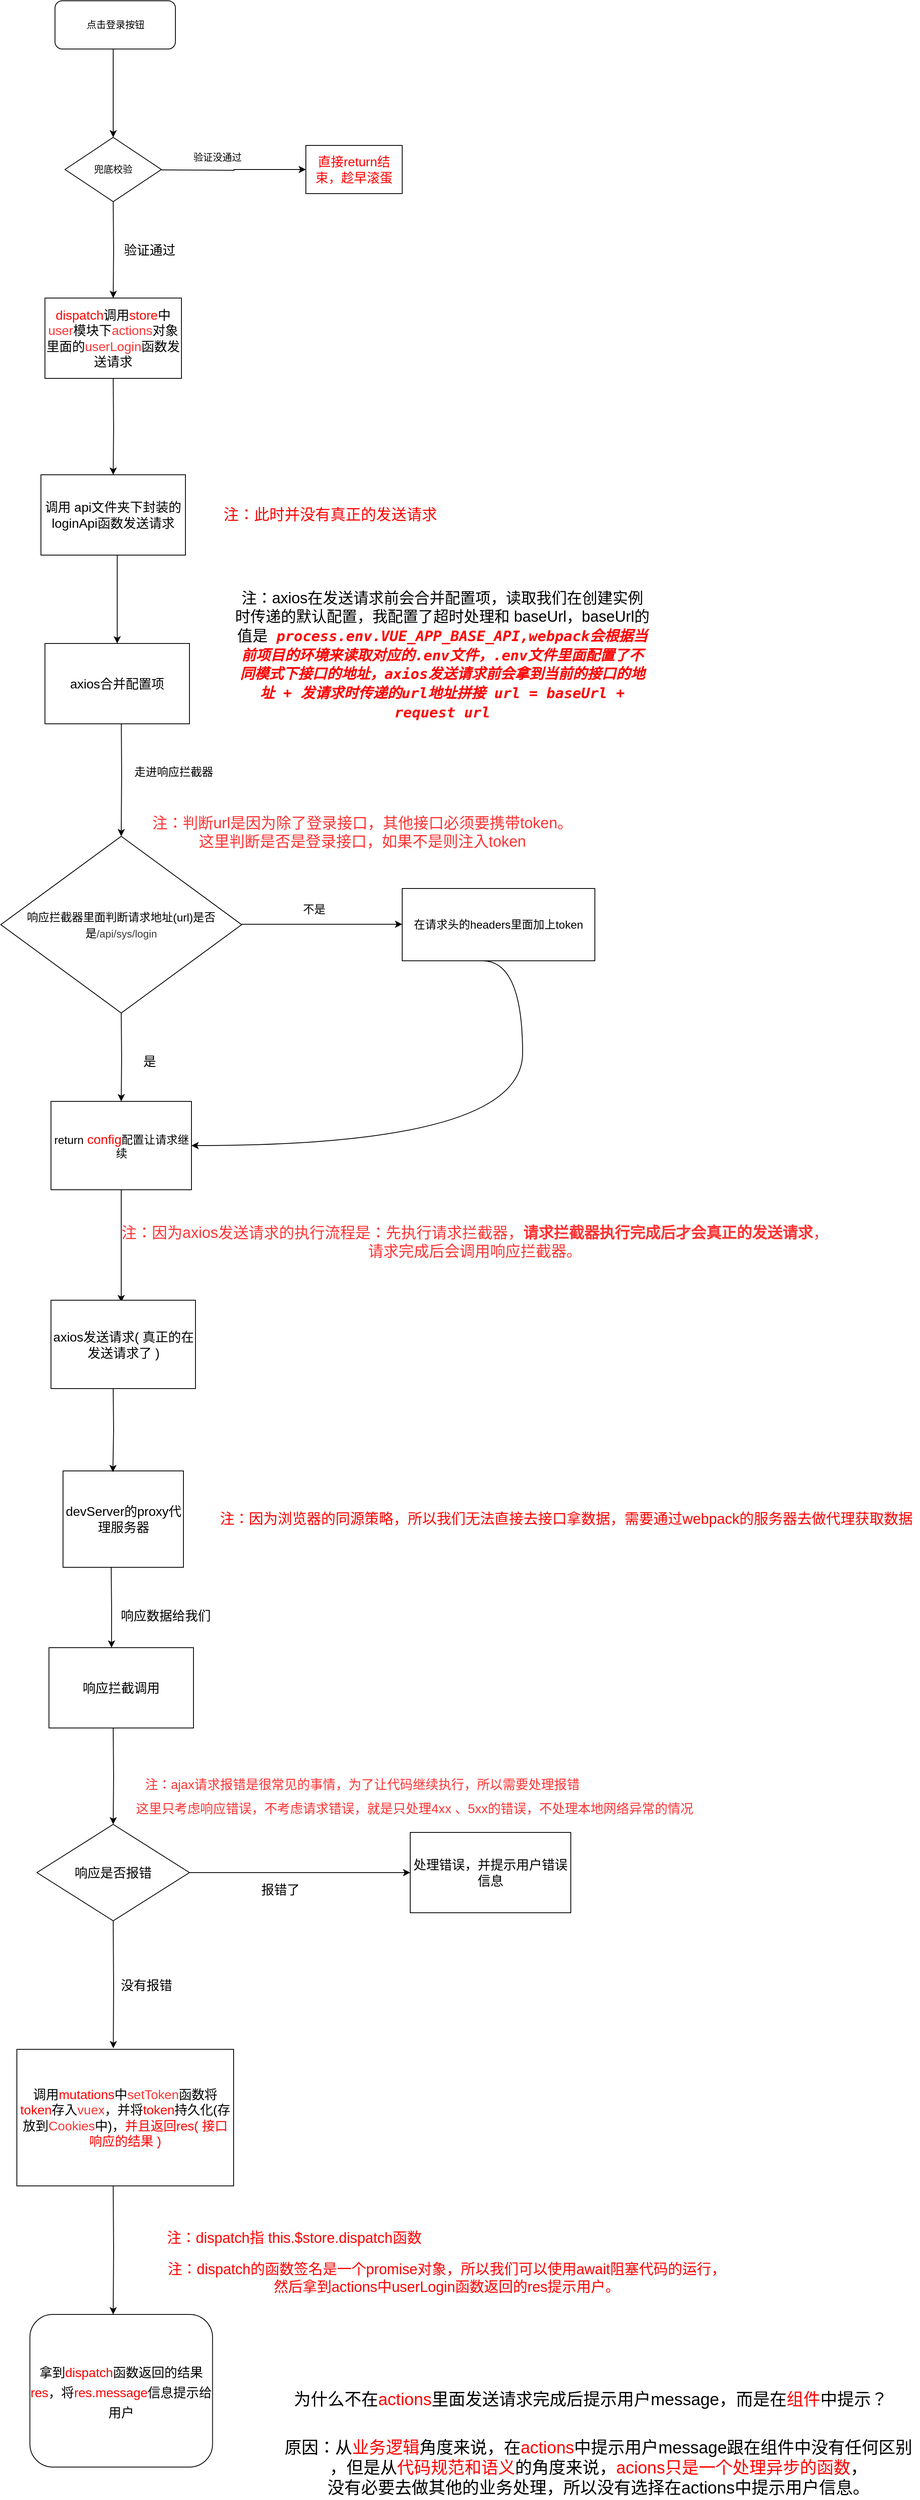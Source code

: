<mxfile version="15.4.0" type="device"><diagram id="m24Q321b3ZzF8gC-titK" name="第 1 页"><mxGraphModel dx="1550" dy="957" grid="1" gridSize="10" guides="1" tooltips="1" connect="1" arrows="1" fold="1" page="0" pageScale="1" pageWidth="3300" pageHeight="4681" math="0" shadow="0"><root><mxCell id="0"/><mxCell id="1" parent="0"/><mxCell id="beXw-niNFEMka8Km-YyX-2" value="点击登录按钮" style="rounded=1;whiteSpace=wrap;html=1;" parent="1" vertex="1"><mxGeometry x="107.5" y="180" width="150" height="60" as="geometry"/></mxCell><mxCell id="beXw-niNFEMka8Km-YyX-4" value="" style="endArrow=classic;html=1;rounded=0;edgeStyle=orthogonalEdgeStyle;entryX=0.5;entryY=0;entryDx=0;entryDy=0;" parent="1" edge="1"><mxGeometry relative="1" as="geometry"><mxPoint x="180" y="240" as="sourcePoint"/><mxPoint x="180" y="350" as="targetPoint"/></mxGeometry></mxCell><mxCell id="beXw-niNFEMka8Km-YyX-7" value="兜底校验" style="rhombus;whiteSpace=wrap;html=1;" parent="1" vertex="1"><mxGeometry x="120" y="350" width="120" height="80" as="geometry"/></mxCell><mxCell id="beXw-niNFEMka8Km-YyX-12" value="直接return结束，趁早滚蛋" style="rounded=0;whiteSpace=wrap;html=1;fontColor=#FF0000;fontSize=16;" parent="1" vertex="1"><mxGeometry x="420" y="360" width="120" height="60" as="geometry"/></mxCell><mxCell id="beXw-niNFEMka8Km-YyX-13" value="" style="endArrow=classic;html=1;rounded=0;edgeStyle=orthogonalEdgeStyle;entryX=0;entryY=0.5;entryDx=0;entryDy=0;" parent="1" target="beXw-niNFEMka8Km-YyX-12" edge="1"><mxGeometry relative="1" as="geometry"><mxPoint x="240" y="390.5" as="sourcePoint"/><mxPoint x="400" y="390.5" as="targetPoint"/></mxGeometry></mxCell><mxCell id="beXw-niNFEMka8Km-YyX-16" value="验证没通过" style="text;html=1;strokeColor=none;fillColor=none;align=center;verticalAlign=middle;whiteSpace=wrap;rounded=0;" parent="1" vertex="1"><mxGeometry x="270" y="360" width="80" height="30" as="geometry"/></mxCell><mxCell id="beXw-niNFEMka8Km-YyX-17" value="&lt;font color=&quot;#ff0000&quot;&gt;dispatch&lt;/font&gt;调用&lt;font color=&quot;#ff0000&quot;&gt;store&lt;/font&gt;中&lt;font color=&quot;#ff3333&quot;&gt;user&lt;/font&gt;模块下&lt;font color=&quot;#ff3333&quot;&gt;actions&lt;/font&gt;对象里面的&lt;font color=&quot;#ff3333&quot;&gt;userLogin&lt;/font&gt;函数发送请求" style="rounded=0;whiteSpace=wrap;html=1;fontSize=16;fontColor=#000000;" parent="1" vertex="1"><mxGeometry x="95" y="550" width="170" height="100" as="geometry"/></mxCell><mxCell id="beXw-niNFEMka8Km-YyX-18" value="" style="endArrow=classic;html=1;rounded=0;fontSize=16;fontColor=#FF0000;edgeStyle=orthogonalEdgeStyle;entryX=0.5;entryY=0;entryDx=0;entryDy=0;" parent="1" target="beXw-niNFEMka8Km-YyX-17" edge="1"><mxGeometry relative="1" as="geometry"><mxPoint x="180" y="430" as="sourcePoint"/><mxPoint x="340" y="430" as="targetPoint"/></mxGeometry></mxCell><mxCell id="beXw-niNFEMka8Km-YyX-21" value="验证通过" style="text;html=1;align=center;verticalAlign=middle;resizable=0;points=[];autosize=1;strokeColor=none;fillColor=none;fontSize=16;fontColor=#000000;" parent="1" vertex="1"><mxGeometry x="185" y="480" width="80" height="20" as="geometry"/></mxCell><mxCell id="beXw-niNFEMka8Km-YyX-35" value="调用 api文件夹下封装的loginApi函数发送请求" style="rounded=0;whiteSpace=wrap;html=1;fontSize=16;fontColor=#000000;" parent="1" vertex="1"><mxGeometry x="90" y="770" width="180" height="100" as="geometry"/></mxCell><mxCell id="beXw-niNFEMka8Km-YyX-36" value="return&lt;font style=&quot;font-size: 16px&quot;&gt; &lt;font color=&quot;#ff0000&quot; style=&quot;font-size: 16px&quot;&gt;config&lt;/font&gt;&lt;/font&gt;配置让请求继续" style="rounded=0;whiteSpace=wrap;html=1;fontSize=14;fontColor=#000000;" parent="1" vertex="1"><mxGeometry x="102.5" y="1550" width="175" height="110" as="geometry"/></mxCell><mxCell id="beXw-niNFEMka8Km-YyX-39" value="&lt;span style=&quot;font-size: 14px&quot;&gt;响应拦截器里面判断请求地址(url)是否是&lt;/span&gt;&lt;span style=&quot;color: rgb(57 , 56 , 56) ; font-size: 13px&quot;&gt;/api/sys/login&lt;/span&gt;" style="rhombus;whiteSpace=wrap;html=1;fontSize=16;fontColor=#000000;" parent="1" vertex="1"><mxGeometry x="40" y="1220" width="300" height="220" as="geometry"/></mxCell><mxCell id="beXw-niNFEMka8Km-YyX-45" value="走进响应拦截器" style="text;html=1;align=center;verticalAlign=middle;resizable=0;points=[];autosize=1;strokeColor=none;fillColor=none;fontSize=14;fontColor=#000000;" parent="1" vertex="1"><mxGeometry x="200" y="1130" width="110" height="20" as="geometry"/></mxCell><mxCell id="beXw-niNFEMka8Km-YyX-47" value="" style="endArrow=classic;html=1;rounded=0;fontSize=14;fontColor=#000000;edgeStyle=orthogonalEdgeStyle;entryX=0.5;entryY=0;entryDx=0;entryDy=0;" parent="1" target="beXw-niNFEMka8Km-YyX-39" edge="1"><mxGeometry relative="1" as="geometry"><mxPoint x="190" y="1060" as="sourcePoint"/><mxPoint x="290" y="1060" as="targetPoint"/></mxGeometry></mxCell><mxCell id="beXw-niNFEMka8Km-YyX-49" value="在请求头的headers里面加上token" style="rounded=0;whiteSpace=wrap;html=1;fontSize=14;fontColor=#000000;" parent="1" vertex="1"><mxGeometry x="540" y="1285" width="240" height="90" as="geometry"/></mxCell><mxCell id="beXw-niNFEMka8Km-YyX-52" value="" style="endArrow=classic;html=1;rounded=0;fontSize=16;fontColor=#000000;edgeStyle=orthogonalEdgeStyle;" parent="1" target="beXw-niNFEMka8Km-YyX-49" edge="1"><mxGeometry relative="1" as="geometry"><mxPoint x="340" y="1329.5" as="sourcePoint"/><mxPoint x="440" y="1329.5" as="targetPoint"/></mxGeometry></mxCell><mxCell id="beXw-niNFEMka8Km-YyX-53" value="不是" style="edgeLabel;resizable=0;html=1;align=center;verticalAlign=middle;fontSize=14;fontColor=#000000;" parent="beXw-niNFEMka8Km-YyX-52" connectable="0" vertex="1"><mxGeometry relative="1" as="geometry"><mxPoint x="-10" y="-19" as="offset"/></mxGeometry></mxCell><mxCell id="beXw-niNFEMka8Km-YyX-54" value="" style="endArrow=classic;html=1;rounded=0;fontSize=16;fontColor=#000000;edgeStyle=orthogonalEdgeStyle;entryX=0.5;entryY=0;entryDx=0;entryDy=0;" parent="1" target="beXw-niNFEMka8Km-YyX-36" edge="1"><mxGeometry relative="1" as="geometry"><mxPoint x="190" y="1440" as="sourcePoint"/><mxPoint x="290" y="1440" as="targetPoint"/></mxGeometry></mxCell><mxCell id="beXw-niNFEMka8Km-YyX-56" value="是" style="text;html=1;align=center;verticalAlign=middle;resizable=0;points=[];autosize=1;strokeColor=none;fillColor=none;fontSize=16;fontColor=#000000;" parent="1" vertex="1"><mxGeometry x="210" y="1490" width="30" height="20" as="geometry"/></mxCell><mxCell id="beXw-niNFEMka8Km-YyX-59" value="" style="endArrow=classic;html=1;rounded=0;fontSize=16;fontColor=#000000;edgeStyle=orthogonalEdgeStyle;" parent="1" edge="1"><mxGeometry relative="1" as="geometry"><mxPoint x="190" y="1660" as="sourcePoint"/><mxPoint x="190" y="1800" as="targetPoint"/></mxGeometry></mxCell><mxCell id="beXw-niNFEMka8Km-YyX-63" value="" style="endArrow=classic;html=1;rounded=0;fontSize=16;fontColor=#000000;edgeStyle=orthogonalEdgeStyle;entryX=0.5;entryY=0;entryDx=0;entryDy=0;" parent="1" target="beXw-niNFEMka8Km-YyX-35" edge="1"><mxGeometry relative="1" as="geometry"><mxPoint x="180" y="650" as="sourcePoint"/><mxPoint x="280" y="650" as="targetPoint"/></mxGeometry></mxCell><mxCell id="beXw-niNFEMka8Km-YyX-65" value="注：因为axios发送请求的执行流程是：先执行请求拦截器，&lt;b&gt;请求拦截器执行完成后才会&lt;/b&gt;&lt;font style=&quot;font-size: 19px&quot;&gt;&lt;b&gt;真正的发送请求&lt;/b&gt;，&lt;br&gt;请求完成后会调用响应拦截器。&lt;br&gt;&lt;/font&gt;" style="text;html=1;align=center;verticalAlign=middle;resizable=0;points=[];autosize=1;strokeColor=none;fillColor=none;fontSize=19;fontColor=#FF3333;" parent="1" vertex="1"><mxGeometry x="180" y="1700" width="900" height="50" as="geometry"/></mxCell><mxCell id="beXw-niNFEMka8Km-YyX-67" value="注：判断url是因为除了登录接口，其他接口必须要携带token。&lt;br&gt;这里判断是否是登录接口，如果不是则注入token" style="text;html=1;align=center;verticalAlign=middle;resizable=0;points=[];autosize=1;strokeColor=none;fillColor=none;fontSize=19;fontColor=#FF3333;" parent="1" vertex="1"><mxGeometry x="220" y="1190" width="540" height="50" as="geometry"/></mxCell><mxCell id="beXw-niNFEMka8Km-YyX-73" value="注：ajax请求报错是很常见的事情，为了让代码继续执行，所以需要处理报错" style="text;html=1;align=center;verticalAlign=middle;resizable=0;points=[];autosize=1;strokeColor=none;fillColor=none;fontSize=16;fontColor=#FF3333;" parent="1" vertex="1"><mxGeometry x="210" y="2390" width="560" height="20" as="geometry"/></mxCell><mxCell id="beXw-niNFEMka8Km-YyX-77" value="axios发送请求( 真正的在发送请求了 )" style="rounded=0;whiteSpace=wrap;html=1;fontSize=16;fontColor=#000000;" parent="1" vertex="1"><mxGeometry x="102.5" y="1797.5" width="180" height="110" as="geometry"/></mxCell><mxCell id="beXw-niNFEMka8Km-YyX-79" value="响应拦截调用" style="rounded=0;whiteSpace=wrap;html=1;fontSize=16;fontColor=#000000;" parent="1" vertex="1"><mxGeometry x="100" y="2230" width="180" height="100" as="geometry"/></mxCell><mxCell id="beXw-niNFEMka8Km-YyX-84" value="响应是否报错" style="rhombus;whiteSpace=wrap;html=1;fontSize=16;fontColor=#000000;" parent="1" vertex="1"><mxGeometry x="85" y="2450" width="190" height="120" as="geometry"/></mxCell><mxCell id="beXw-niNFEMka8Km-YyX-87" value="" style="endArrow=classic;html=1;rounded=0;fontSize=16;fontColor=#000000;edgeStyle=orthogonalEdgeStyle;entryX=0.5;entryY=0;entryDx=0;entryDy=0;" parent="1" target="beXw-niNFEMka8Km-YyX-84" edge="1"><mxGeometry relative="1" as="geometry"><mxPoint x="180" y="2330" as="sourcePoint"/><mxPoint x="200" y="2390" as="targetPoint"/></mxGeometry></mxCell><mxCell id="beXw-niNFEMka8Km-YyX-89" value="这里只考虑响应错误，不考虑请求错误，就是只处理4xx 、5xx的错误，不处理本地网络异常的情况" style="text;html=1;align=center;verticalAlign=middle;resizable=0;points=[];autosize=1;strokeColor=none;fillColor=none;fontSize=16;fontColor=#FF3333;" parent="1" vertex="1"><mxGeometry x="200" y="2420" width="710" height="20" as="geometry"/></mxCell><mxCell id="beXw-niNFEMka8Km-YyX-90" value="" style="endArrow=classic;html=1;rounded=0;fontSize=16;fontColor=#000000;edgeStyle=orthogonalEdgeStyle;entryX=0;entryY=0.5;entryDx=0;entryDy=0;exitX=1;exitY=0.5;exitDx=0;exitDy=0;" parent="1" source="beXw-niNFEMka8Km-YyX-84" target="beXw-niNFEMka8Km-YyX-92" edge="1"><mxGeometry relative="1" as="geometry"><mxPoint x="280" y="2510" as="sourcePoint"/><mxPoint x="380" y="2509.5" as="targetPoint"/><Array as="points"/></mxGeometry></mxCell><mxCell id="beXw-niNFEMka8Km-YyX-91" value="报错了" style="edgeLabel;resizable=0;html=1;align=center;verticalAlign=middle;fontSize=16;fontColor=default;" parent="beXw-niNFEMka8Km-YyX-90" connectable="0" vertex="1"><mxGeometry relative="1" as="geometry"><mxPoint x="-25" y="21" as="offset"/></mxGeometry></mxCell><mxCell id="beXw-niNFEMka8Km-YyX-92" value="处理错误，并提示用户错误信息" style="rounded=0;whiteSpace=wrap;html=1;fontSize=16;fontColor=#000000;" parent="1" vertex="1"><mxGeometry x="550" y="2460" width="200" height="100" as="geometry"/></mxCell><mxCell id="beXw-niNFEMka8Km-YyX-93" value="调用&lt;font color=&quot;#ff0000&quot;&gt;mutations&lt;/font&gt;中&lt;font color=&quot;#ff3333&quot;&gt;setToken&lt;/font&gt;函数将&lt;font color=&quot;#ff0000&quot;&gt;token&lt;/font&gt;存入&lt;font color=&quot;#ff3333&quot;&gt;vuex&lt;/font&gt;，并将&lt;font color=&quot;#ff0000&quot;&gt;token&lt;/font&gt;持久化(存放到&lt;font color=&quot;#ff3333&quot;&gt;Cookies&lt;/font&gt;中)，&lt;font color=&quot;#ff0000&quot;&gt;并且返回res( 接口响应的结果 )&lt;/font&gt;" style="rounded=0;whiteSpace=wrap;html=1;fontSize=16;fontColor=default;" parent="1" vertex="1"><mxGeometry x="60" y="2730" width="270" height="170" as="geometry"/></mxCell><mxCell id="beXw-niNFEMka8Km-YyX-100" value="" style="endArrow=classic;html=1;rounded=0;fontSize=16;fontColor=default;edgeStyle=orthogonalEdgeStyle;entryX=0.445;entryY=-0.008;entryDx=0;entryDy=0;entryPerimeter=0;" parent="1" target="beXw-niNFEMka8Km-YyX-93" edge="1"><mxGeometry relative="1" as="geometry"><mxPoint x="180" y="2570" as="sourcePoint"/><mxPoint x="190" y="2640" as="targetPoint"/></mxGeometry></mxCell><mxCell id="beXw-niNFEMka8Km-YyX-101" value="没有报错" style="edgeLabel;resizable=0;html=1;align=center;verticalAlign=middle;fontSize=16;fontColor=default;" parent="beXw-niNFEMka8Km-YyX-100" connectable="0" vertex="1"><mxGeometry relative="1" as="geometry"><mxPoint x="40" as="offset"/></mxGeometry></mxCell><mxCell id="beXw-niNFEMka8Km-YyX-106" value="注：dispatch指 this.$store.dispatch函数" style="text;html=1;align=center;verticalAlign=middle;resizable=0;points=[];autosize=1;strokeColor=none;fillColor=none;fontSize=18;fontColor=#FF0000;" parent="1" vertex="1"><mxGeometry x="240" y="2950" width="330" height="30" as="geometry"/></mxCell><mxCell id="beXw-niNFEMka8Km-YyX-107" value="注：dispatch的函数签名是一个promise对象，所以我们可以使用await阻塞代码的运行，&lt;br&gt;然后拿到actions中userLogin函数返回的res提示用户。" style="text;html=1;align=center;verticalAlign=middle;resizable=0;points=[];autosize=1;strokeColor=none;fillColor=none;fontSize=18;fontColor=#FF0000;" parent="1" vertex="1"><mxGeometry x="240" y="2990" width="710" height="50" as="geometry"/></mxCell><mxCell id="beXw-niNFEMka8Km-YyX-112" value="为什么不在&lt;font color=&quot;#ff0000&quot;&gt;actions&lt;/font&gt;里面发送请求完成后提示用户message，而是在&lt;font color=&quot;#ff0000&quot;&gt;组件&lt;/font&gt;中提示？" style="text;html=1;strokeColor=none;fillColor=none;align=center;verticalAlign=middle;whiteSpace=wrap;rounded=0;fontSize=21;fontColor=#000000;" parent="1" vertex="1"><mxGeometry x="400" y="3150" width="750" height="30" as="geometry"/></mxCell><mxCell id="beXw-niNFEMka8Km-YyX-113" value="原因：从&lt;font color=&quot;#ff0000&quot;&gt;业务逻辑&lt;/font&gt;角度来说，在&lt;font color=&quot;#ff0000&quot;&gt;actions&lt;/font&gt;中提示用户message跟在组件中没有任何区别&lt;br&gt;，但是从&lt;font color=&quot;#ff0000&quot;&gt;代码规范和语义&lt;/font&gt;的角度来说，&lt;font color=&quot;#ff0000&quot;&gt;acions只是一个处理异步的函数&lt;/font&gt;，&lt;br&gt;没有必要去做其他的业务处理，所以没有选择在actions中提示用户信息。" style="text;html=1;align=center;verticalAlign=middle;resizable=0;points=[];autosize=1;strokeColor=none;fillColor=none;fontSize=21;fontColor=#000000;" parent="1" vertex="1"><mxGeometry x="383.75" y="3210" width="800" height="80" as="geometry"/></mxCell><mxCell id="beXw-niNFEMka8Km-YyX-114" value="&lt;span style=&quot;font-size: 16px&quot;&gt;拿到&lt;/span&gt;&lt;font color=&quot;#ff0000&quot; style=&quot;font-size: 16px&quot;&gt;dispatch&lt;/font&gt;&lt;span style=&quot;font-size: 16px&quot;&gt;函数返回的结果&lt;/span&gt;&lt;font color=&quot;#ff0000&quot; style=&quot;font-size: 16px&quot;&gt;res&lt;/font&gt;&lt;span style=&quot;font-size: 16px&quot;&gt;，将&lt;/span&gt;&lt;font color=&quot;#ff0000&quot; style=&quot;font-size: 16px&quot;&gt;res.message&lt;/font&gt;&lt;span style=&quot;font-size: 16px&quot;&gt;信息提示给用户&lt;/span&gt;" style="rounded=1;whiteSpace=wrap;html=1;fontSize=21;fontColor=#000000;" parent="1" vertex="1"><mxGeometry x="76.25" y="3060" width="227.5" height="190" as="geometry"/></mxCell><mxCell id="beXw-niNFEMka8Km-YyX-118" value="" style="endArrow=classic;html=1;rounded=0;fontSize=21;fontColor=#000000;edgeStyle=orthogonalEdgeStyle;entryX=0.456;entryY=0;entryDx=0;entryDy=0;entryPerimeter=0;" parent="1" target="beXw-niNFEMka8Km-YyX-114" edge="1"><mxGeometry relative="1" as="geometry"><mxPoint x="180" y="2900" as="sourcePoint"/><mxPoint x="340" y="2900" as="targetPoint"/></mxGeometry></mxCell><mxCell id="5E_UL1lIV09IN3a841sW-1" value="axios合并配置项" style="rounded=0;whiteSpace=wrap;html=1;fontSize=16;fontColor=#000000;" parent="1" vertex="1"><mxGeometry x="95" y="980" width="180" height="100" as="geometry"/></mxCell><mxCell id="5E_UL1lIV09IN3a841sW-2" value="&lt;font color=&quot;#ff0000&quot; style=&quot;font-size: 19px;&quot;&gt;注：此时并没有真正的发送请求&lt;/font&gt;" style="text;html=1;align=center;verticalAlign=middle;resizable=0;points=[];autosize=1;strokeColor=none;fillColor=none;fontSize=19;" parent="1" vertex="1"><mxGeometry x="310" y="805" width="280" height="30" as="geometry"/></mxCell><mxCell id="5E_UL1lIV09IN3a841sW-3" value="" style="endArrow=classic;html=1;rounded=0;fontSize=19;edgeStyle=orthogonalEdgeStyle;" parent="1" target="5E_UL1lIV09IN3a841sW-1" edge="1"><mxGeometry relative="1" as="geometry"><mxPoint x="172" y="870" as="sourcePoint"/><mxPoint x="182.48" y="962" as="targetPoint"/><Array as="points"><mxPoint x="185" y="870"/></Array></mxGeometry></mxCell><mxCell id="5E_UL1lIV09IN3a841sW-5" value="注：axios在发送请求前会合并配置项，读取我们在创建实例时传递的默认配置，我配置了超时处理和 baseUrl，baseUrl的值是&lt;font face=&quot;JetBrains Mono, monospace&quot;&gt;&lt;span style=&quot;font-size: 18px&quot;&gt;&lt;b&gt;&lt;i&gt;&lt;font color=&quot;#9876aa&quot;&gt;&amp;nbsp;&lt;/font&gt;&lt;font color=&quot;#ff0000&quot;&gt;process.env.VUE_APP_BASE_API,webpack会根据当前项目的环境来读取对应的.env文件，.env文件里面配置了不同模式下接口的地址，axios发送请求前会拿到当前的接口的地址 + 发请求时传递的url地址拼接 url = baseUrl + request url&lt;/font&gt;&lt;/i&gt;&lt;/b&gt;&lt;/span&gt;&lt;/font&gt;" style="text;html=1;strokeColor=none;fillColor=none;align=center;verticalAlign=middle;whiteSpace=wrap;rounded=0;fontSize=19;" parent="1" vertex="1"><mxGeometry x="330" y="980" width="520" height="30" as="geometry"/></mxCell><mxCell id="5E_UL1lIV09IN3a841sW-6" value="devServer的proxy代理服务器" style="rounded=0;whiteSpace=wrap;html=1;fontSize=16;" parent="1" vertex="1"><mxGeometry x="117.5" y="2010" width="150" height="120" as="geometry"/></mxCell><mxCell id="5E_UL1lIV09IN3a841sW-7" value="" style="endArrow=classic;html=1;rounded=0;fontSize=16;edgeStyle=orthogonalEdgeStyle;entryX=0.414;entryY=0.013;entryDx=0;entryDy=0;entryPerimeter=0;" parent="1" target="5E_UL1lIV09IN3a841sW-6" edge="1"><mxGeometry relative="1" as="geometry"><mxPoint x="180" y="1907.5" as="sourcePoint"/><mxPoint x="280" y="1907.5" as="targetPoint"/></mxGeometry></mxCell><mxCell id="5E_UL1lIV09IN3a841sW-9" value="" style="endArrow=classic;html=1;rounded=0;fontSize=16;edgeStyle=orthogonalEdgeStyle;entryX=0.433;entryY=0;entryDx=0;entryDy=0;entryPerimeter=0;" parent="1" target="beXw-niNFEMka8Km-YyX-79" edge="1"><mxGeometry relative="1" as="geometry"><mxPoint x="177.5" y="2130" as="sourcePoint"/><mxPoint x="277.5" y="2130" as="targetPoint"/></mxGeometry></mxCell><mxCell id="5E_UL1lIV09IN3a841sW-11" value="响应数据给我们" style="text;html=1;align=center;verticalAlign=middle;resizable=0;points=[];autosize=1;strokeColor=none;fillColor=none;fontSize=16;" parent="1" vertex="1"><mxGeometry x="180" y="2180" width="130" height="20" as="geometry"/></mxCell><mxCell id="5E_UL1lIV09IN3a841sW-12" value="注：因为浏览器的同源策略，所以我们无法直接去接口拿数据，需要通过webpack的服务器去做代理获取数据" style="text;html=1;align=center;verticalAlign=middle;resizable=0;points=[];autosize=1;strokeColor=none;fillColor=none;fontSize=18;fontColor=#FF0000;" parent="1" vertex="1"><mxGeometry x="303.75" y="2055" width="880" height="30" as="geometry"/></mxCell><mxCell id="pPNmjjvt-UHTKFaTjxrh-3" value="" style="curved=1;endArrow=classic;html=1;rounded=0;edgeStyle=orthogonalEdgeStyle;entryX=1;entryY=0.5;entryDx=0;entryDy=0;" edge="1" parent="1" target="beXw-niNFEMka8Km-YyX-36"><mxGeometry width="50" height="50" relative="1" as="geometry"><mxPoint x="640" y="1375" as="sourcePoint"/><mxPoint x="690" y="1325" as="targetPoint"/><Array as="points"><mxPoint x="690" y="1375"/><mxPoint x="690" y="1605"/></Array></mxGeometry></mxCell></root></mxGraphModel></diagram></mxfile>